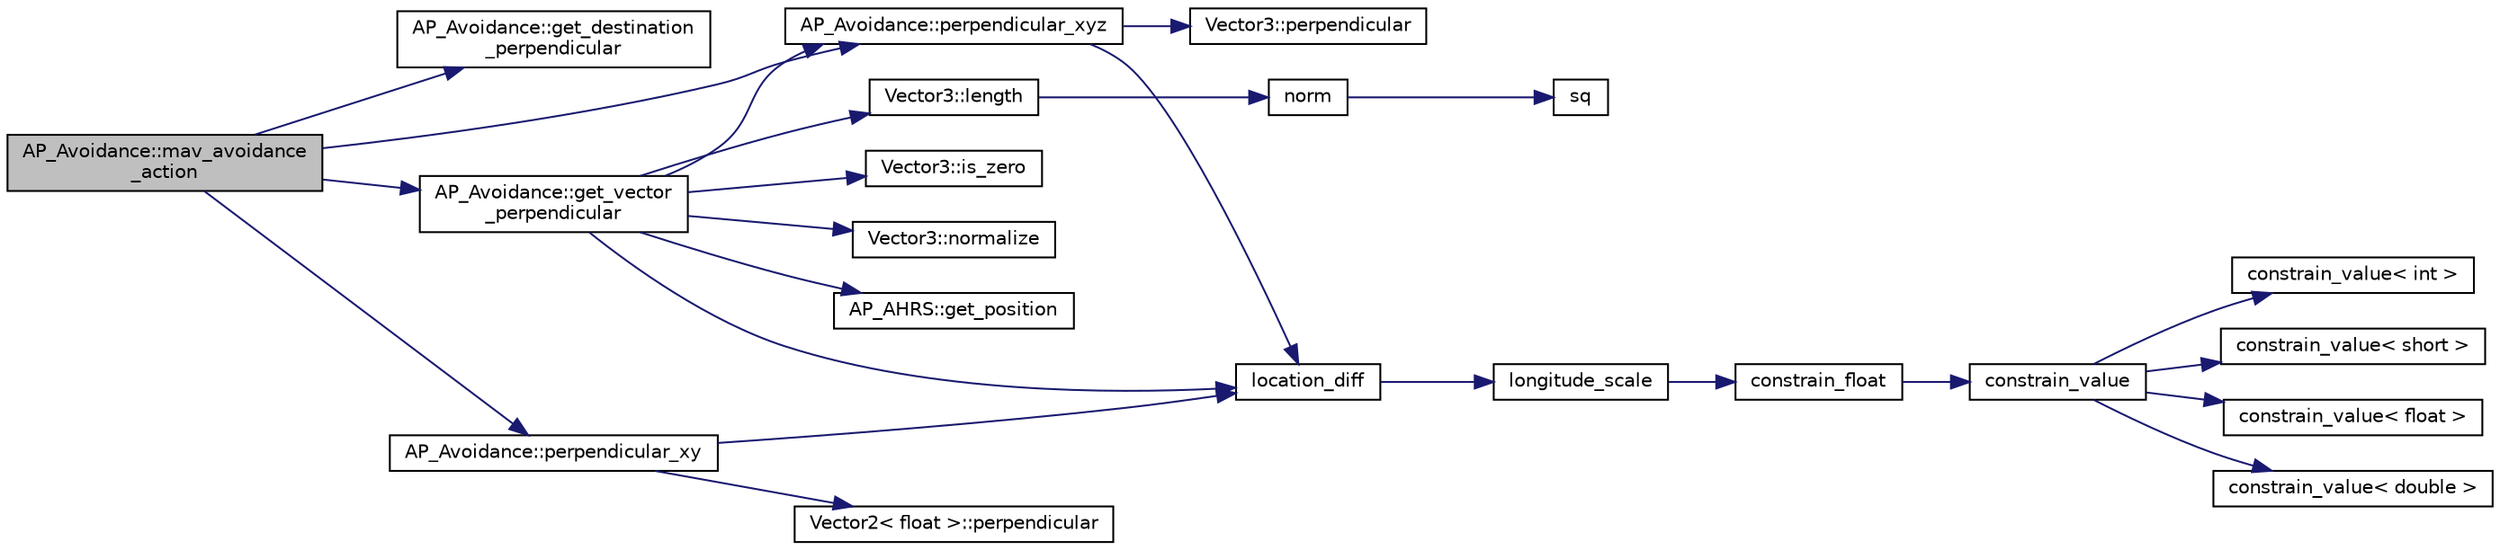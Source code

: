 digraph "AP_Avoidance::mav_avoidance_action"
{
 // INTERACTIVE_SVG=YES
  edge [fontname="Helvetica",fontsize="10",labelfontname="Helvetica",labelfontsize="10"];
  node [fontname="Helvetica",fontsize="10",shape=record];
  rankdir="LR";
  Node1 [label="AP_Avoidance::mav_avoidance\l_action",height=0.2,width=0.4,color="black", fillcolor="grey75", style="filled", fontcolor="black"];
  Node1 -> Node2 [color="midnightblue",fontsize="10",style="solid",fontname="Helvetica"];
  Node2 [label="AP_Avoidance::get_destination\l_perpendicular",height=0.2,width=0.4,color="black", fillcolor="white", style="filled",URL="$classAP__Avoidance.html#a64100b302833af5de7fef0d8a1b22a8d"];
  Node1 -> Node3 [color="midnightblue",fontsize="10",style="solid",fontname="Helvetica"];
  Node3 [label="AP_Avoidance::get_vector\l_perpendicular",height=0.2,width=0.4,color="black", fillcolor="white", style="filled",URL="$classAP__Avoidance.html#a6d6ca1b5a6784e4a59d1e9ccc239a584"];
  Node3 -> Node4 [color="midnightblue",fontsize="10",style="solid",fontname="Helvetica"];
  Node4 [label="AP_AHRS::get_position",height=0.2,width=0.4,color="black", fillcolor="white", style="filled",URL="$classAP__AHRS.html#a861802533d7f8a91efc39425ac9c724f"];
  Node3 -> Node5 [color="midnightblue",fontsize="10",style="solid",fontname="Helvetica"];
  Node5 [label="Vector3::length",height=0.2,width=0.4,color="black", fillcolor="white", style="filled",URL="$classVector3.html#ac1fd5514e368a1e1c2d13f71eda18345"];
  Node5 -> Node6 [color="midnightblue",fontsize="10",style="solid",fontname="Helvetica"];
  Node6 [label="norm",height=0.2,width=0.4,color="black", fillcolor="white", style="filled",URL="$AP__Math_8h.html#adc76d4a5e5c9ae8cb7ab17b55c40d636"];
  Node6 -> Node7 [color="midnightblue",fontsize="10",style="solid",fontname="Helvetica"];
  Node7 [label="sq",height=0.2,width=0.4,color="black", fillcolor="white", style="filled",URL="$AP__Math_8h.html#a0375e3d67fd3911cacee5c3e1408c0f2"];
  Node3 -> Node8 [color="midnightblue",fontsize="10",style="solid",fontname="Helvetica"];
  Node8 [label="location_diff",height=0.2,width=0.4,color="black", fillcolor="white", style="filled",URL="$location_8cpp.html#a527b26472ed6f2e0c141e109a0722a0a"];
  Node8 -> Node9 [color="midnightblue",fontsize="10",style="solid",fontname="Helvetica"];
  Node9 [label="longitude_scale",height=0.2,width=0.4,color="black", fillcolor="white", style="filled",URL="$location_8cpp.html#ad2368c582f3e0c135e2a74772f4db61a"];
  Node9 -> Node10 [color="midnightblue",fontsize="10",style="solid",fontname="Helvetica"];
  Node10 [label="constrain_float",height=0.2,width=0.4,color="black", fillcolor="white", style="filled",URL="$AP__Math_8h.html#ad525609d9dba6ffa556a0fbf08a3f9b4"];
  Node10 -> Node11 [color="midnightblue",fontsize="10",style="solid",fontname="Helvetica"];
  Node11 [label="constrain_value",height=0.2,width=0.4,color="black", fillcolor="white", style="filled",URL="$AP__Math_8h.html#a20e8f8671c282c69c1954652b6d61585"];
  Node11 -> Node12 [color="midnightblue",fontsize="10",style="solid",fontname="Helvetica"];
  Node12 [label="constrain_value\< int \>",height=0.2,width=0.4,color="black", fillcolor="white", style="filled",URL="$AP__Math_8cpp.html#a37e8e901754cb9c8e53a8e3030c82c50"];
  Node11 -> Node13 [color="midnightblue",fontsize="10",style="solid",fontname="Helvetica"];
  Node13 [label="constrain_value\< short \>",height=0.2,width=0.4,color="black", fillcolor="white", style="filled",URL="$AP__Math_8cpp.html#afdbe107ec1987d318a6347816fbf2b89"];
  Node11 -> Node14 [color="midnightblue",fontsize="10",style="solid",fontname="Helvetica"];
  Node14 [label="constrain_value\< float \>",height=0.2,width=0.4,color="black", fillcolor="white", style="filled",URL="$AP__Math_8cpp.html#ae6c621670c214da687de21d4e3a92587"];
  Node11 -> Node15 [color="midnightblue",fontsize="10",style="solid",fontname="Helvetica"];
  Node15 [label="constrain_value\< double \>",height=0.2,width=0.4,color="black", fillcolor="white", style="filled",URL="$AP__Math_8cpp.html#afe3990b00e9abc43fa97dfaf8e32f5c4"];
  Node3 -> Node16 [color="midnightblue",fontsize="10",style="solid",fontname="Helvetica"];
  Node16 [label="Vector3::is_zero",height=0.2,width=0.4,color="black", fillcolor="white", style="filled",URL="$classVector3.html#a0a3015b68acc33e5ca34bbe122d7fc66"];
  Node3 -> Node17 [color="midnightblue",fontsize="10",style="solid",fontname="Helvetica"];
  Node17 [label="Vector3::normalize",height=0.2,width=0.4,color="black", fillcolor="white", style="filled",URL="$classVector3.html#a9b147a862a1b86ed2e5b735d19da3da1"];
  Node3 -> Node18 [color="midnightblue",fontsize="10",style="solid",fontname="Helvetica"];
  Node18 [label="AP_Avoidance::perpendicular_xyz",height=0.2,width=0.4,color="black", fillcolor="white", style="filled",URL="$classAP__Avoidance.html#a7e6442cef2d0cf4f1e6708d12335a2d2"];
  Node18 -> Node8 [color="midnightblue",fontsize="10",style="solid",fontname="Helvetica"];
  Node18 -> Node19 [color="midnightblue",fontsize="10",style="solid",fontname="Helvetica"];
  Node19 [label="Vector3::perpendicular",height=0.2,width=0.4,color="black", fillcolor="white", style="filled",URL="$classVector3.html#ae4fb36d45f22d997205330c951b2406e"];
  Node1 -> Node18 [color="midnightblue",fontsize="10",style="solid",fontname="Helvetica"];
  Node1 -> Node20 [color="midnightblue",fontsize="10",style="solid",fontname="Helvetica"];
  Node20 [label="AP_Avoidance::perpendicular_xy",height=0.2,width=0.4,color="black", fillcolor="white", style="filled",URL="$classAP__Avoidance.html#aab3ca2ab31b3658e1547fdab4aa0755d"];
  Node20 -> Node8 [color="midnightblue",fontsize="10",style="solid",fontname="Helvetica"];
  Node20 -> Node21 [color="midnightblue",fontsize="10",style="solid",fontname="Helvetica"];
  Node21 [label="Vector2\< float \>::perpendicular",height=0.2,width=0.4,color="black", fillcolor="white", style="filled",URL="$structVector2.html#a830a684faa4469fe5d1993babdeff6dd"];
}
